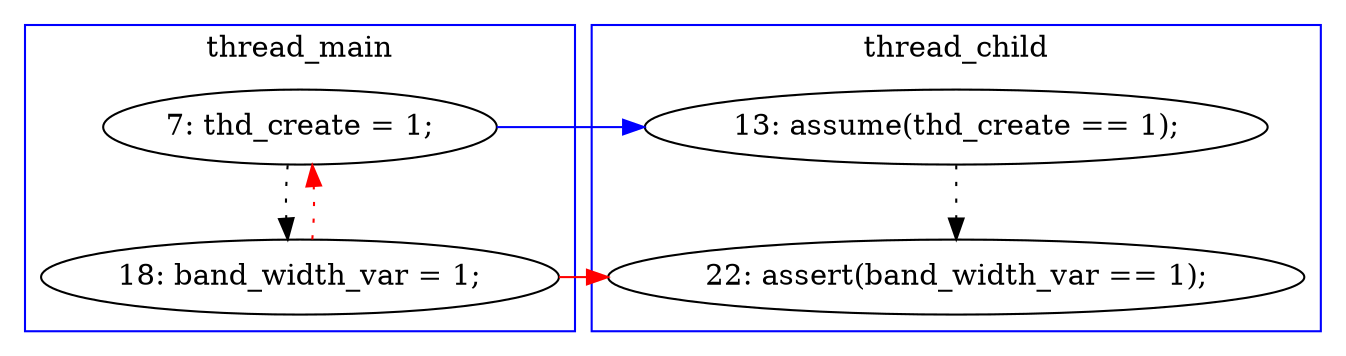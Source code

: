 digraph ProofObject {
	5 -> 8 [color = Blue, constraint = false]
	10 -> 5 [style = dotted, color = red, constraint = false]
	5 -> 10 [style = dotted, color = black]
	10 -> 13 [color = Red, constraint = false]
	8 -> 13 [style = dotted, color = black]
	subgraph cluster1 {
		label = thread_main
		color = blue
		10  [label = "18: band_width_var = 1;"]
		5  [label = "7: thd_create = 1;"]
	}
	subgraph cluster2 {
		label = thread_child
		color = blue
		8  [label = "13: assume(thd_create == 1);"]
		13  [label = "22: assert(band_width_var == 1);"]
	}
}